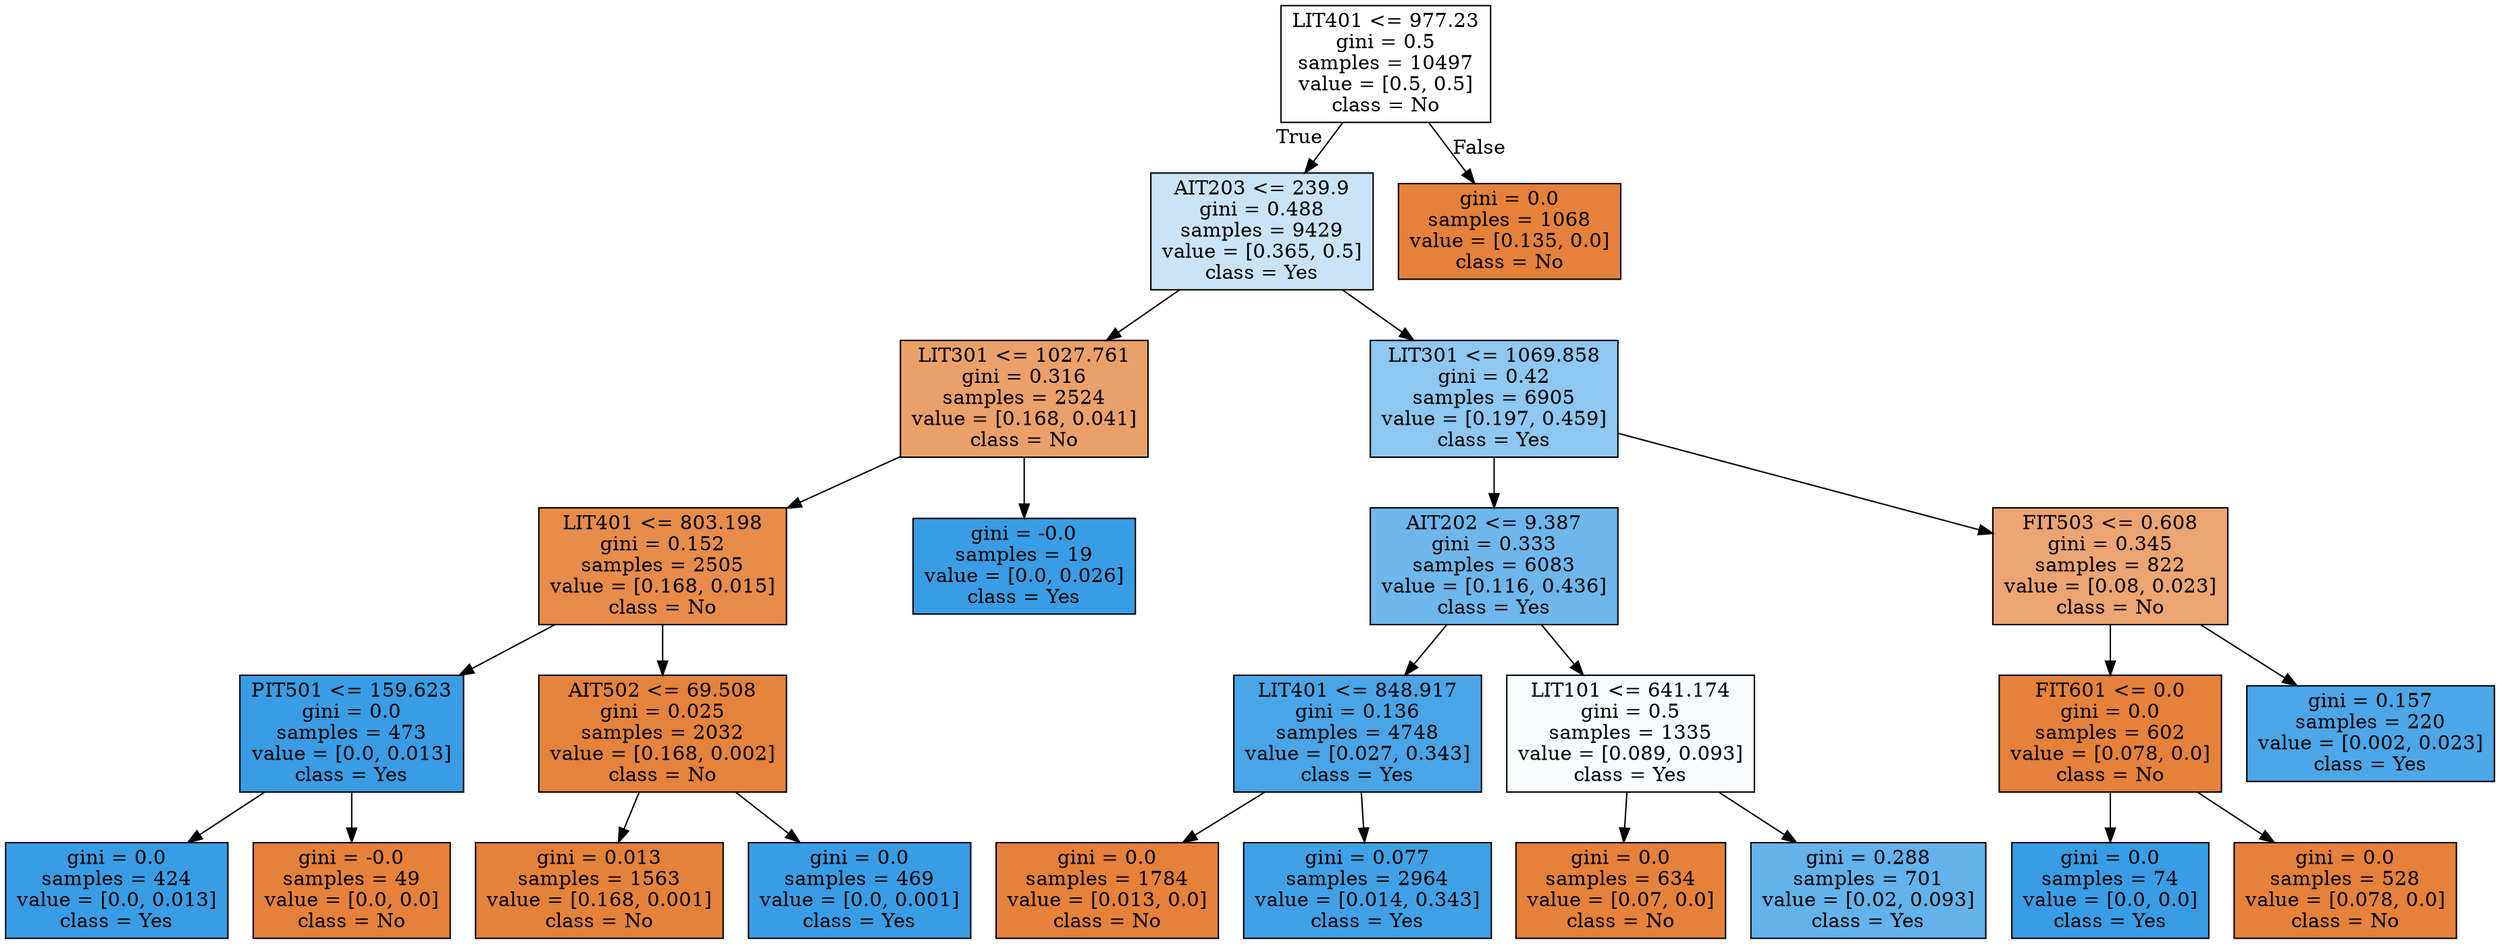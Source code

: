digraph Tree {
node [shape=box, style="filled", color="black"] ;
0 [label="LIT401 <= 977.23\ngini = 0.5\nsamples = 10497\nvalue = [0.5, 0.5]\nclass = No", fillcolor="#ffffff"] ;
1 [label="AIT203 <= 239.9\ngini = 0.488\nsamples = 9429\nvalue = [0.365, 0.5]\nclass = Yes", fillcolor="#c9e4f8"] ;
0 -> 1 [labeldistance=2.5, labelangle=45, headlabel="True"] ;
2 [label="LIT301 <= 1027.761\ngini = 0.316\nsamples = 2524\nvalue = [0.168, 0.041]\nclass = No", fillcolor="#eba069"] ;
1 -> 2 ;
3 [label="LIT401 <= 803.198\ngini = 0.152\nsamples = 2505\nvalue = [0.168, 0.015]\nclass = No", fillcolor="#e78c4b"] ;
2 -> 3 ;
4 [label="PIT501 <= 159.623\ngini = 0.0\nsamples = 473\nvalue = [0.0, 0.013]\nclass = Yes", fillcolor="#399de5"] ;
3 -> 4 ;
5 [label="gini = 0.0\nsamples = 424\nvalue = [0.0, 0.013]\nclass = Yes", fillcolor="#399de5"] ;
4 -> 5 ;
6 [label="gini = -0.0\nsamples = 49\nvalue = [0.0, 0.0]\nclass = No", fillcolor="#e58139"] ;
4 -> 6 ;
7 [label="AIT502 <= 69.508\ngini = 0.025\nsamples = 2032\nvalue = [0.168, 0.002]\nclass = No", fillcolor="#e5833c"] ;
3 -> 7 ;
8 [label="gini = 0.013\nsamples = 1563\nvalue = [0.168, 0.001]\nclass = No", fillcolor="#e5823a"] ;
7 -> 8 ;
9 [label="gini = 0.0\nsamples = 469\nvalue = [0.0, 0.001]\nclass = Yes", fillcolor="#399de5"] ;
7 -> 9 ;
10 [label="gini = -0.0\nsamples = 19\nvalue = [0.0, 0.026]\nclass = Yes", fillcolor="#399de5"] ;
2 -> 10 ;
11 [label="LIT301 <= 1069.858\ngini = 0.42\nsamples = 6905\nvalue = [0.197, 0.459]\nclass = Yes", fillcolor="#8ec7f0"] ;
1 -> 11 ;
12 [label="AIT202 <= 9.387\ngini = 0.333\nsamples = 6083\nvalue = [0.116, 0.436]\nclass = Yes", fillcolor="#6eb7ec"] ;
11 -> 12 ;
13 [label="LIT401 <= 848.917\ngini = 0.136\nsamples = 4748\nvalue = [0.027, 0.343]\nclass = Yes", fillcolor="#49a5e7"] ;
12 -> 13 ;
14 [label="gini = 0.0\nsamples = 1784\nvalue = [0.013, 0.0]\nclass = No", fillcolor="#e58139"] ;
13 -> 14 ;
15 [label="gini = 0.077\nsamples = 2964\nvalue = [0.014, 0.343]\nclass = Yes", fillcolor="#41a1e6"] ;
13 -> 15 ;
16 [label="LIT101 <= 641.174\ngini = 0.5\nsamples = 1335\nvalue = [0.089, 0.093]\nclass = Yes", fillcolor="#f7fbfe"] ;
12 -> 16 ;
17 [label="gini = 0.0\nsamples = 634\nvalue = [0.07, 0.0]\nclass = No", fillcolor="#e58139"] ;
16 -> 17 ;
18 [label="gini = 0.288\nsamples = 701\nvalue = [0.02, 0.093]\nclass = Yes", fillcolor="#63b2eb"] ;
16 -> 18 ;
19 [label="FIT503 <= 0.608\ngini = 0.345\nsamples = 822\nvalue = [0.08, 0.023]\nclass = No", fillcolor="#eca571"] ;
11 -> 19 ;
20 [label="FIT601 <= 0.0\ngini = 0.0\nsamples = 602\nvalue = [0.078, 0.0]\nclass = No", fillcolor="#e58139"] ;
19 -> 20 ;
21 [label="gini = 0.0\nsamples = 74\nvalue = [0.0, 0.0]\nclass = Yes", fillcolor="#399de5"] ;
20 -> 21 ;
22 [label="gini = 0.0\nsamples = 528\nvalue = [0.078, 0.0]\nclass = No", fillcolor="#e58139"] ;
20 -> 22 ;
23 [label="gini = 0.157\nsamples = 220\nvalue = [0.002, 0.023]\nclass = Yes", fillcolor="#4ca6e7"] ;
19 -> 23 ;
24 [label="gini = 0.0\nsamples = 1068\nvalue = [0.135, 0.0]\nclass = No", fillcolor="#e58139"] ;
0 -> 24 [labeldistance=2.5, labelangle=-45, headlabel="False"] ;
}